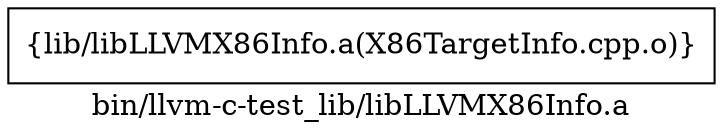 digraph "bin/llvm-c-test_lib/libLLVMX86Info.a" {
	label="bin/llvm-c-test_lib/libLLVMX86Info.a";
	rankdir=LR;

	Node0x5613f58149d8 [shape=record,shape=box,group=0,label="{lib/libLLVMX86Info.a(X86TargetInfo.cpp.o)}"];
}
